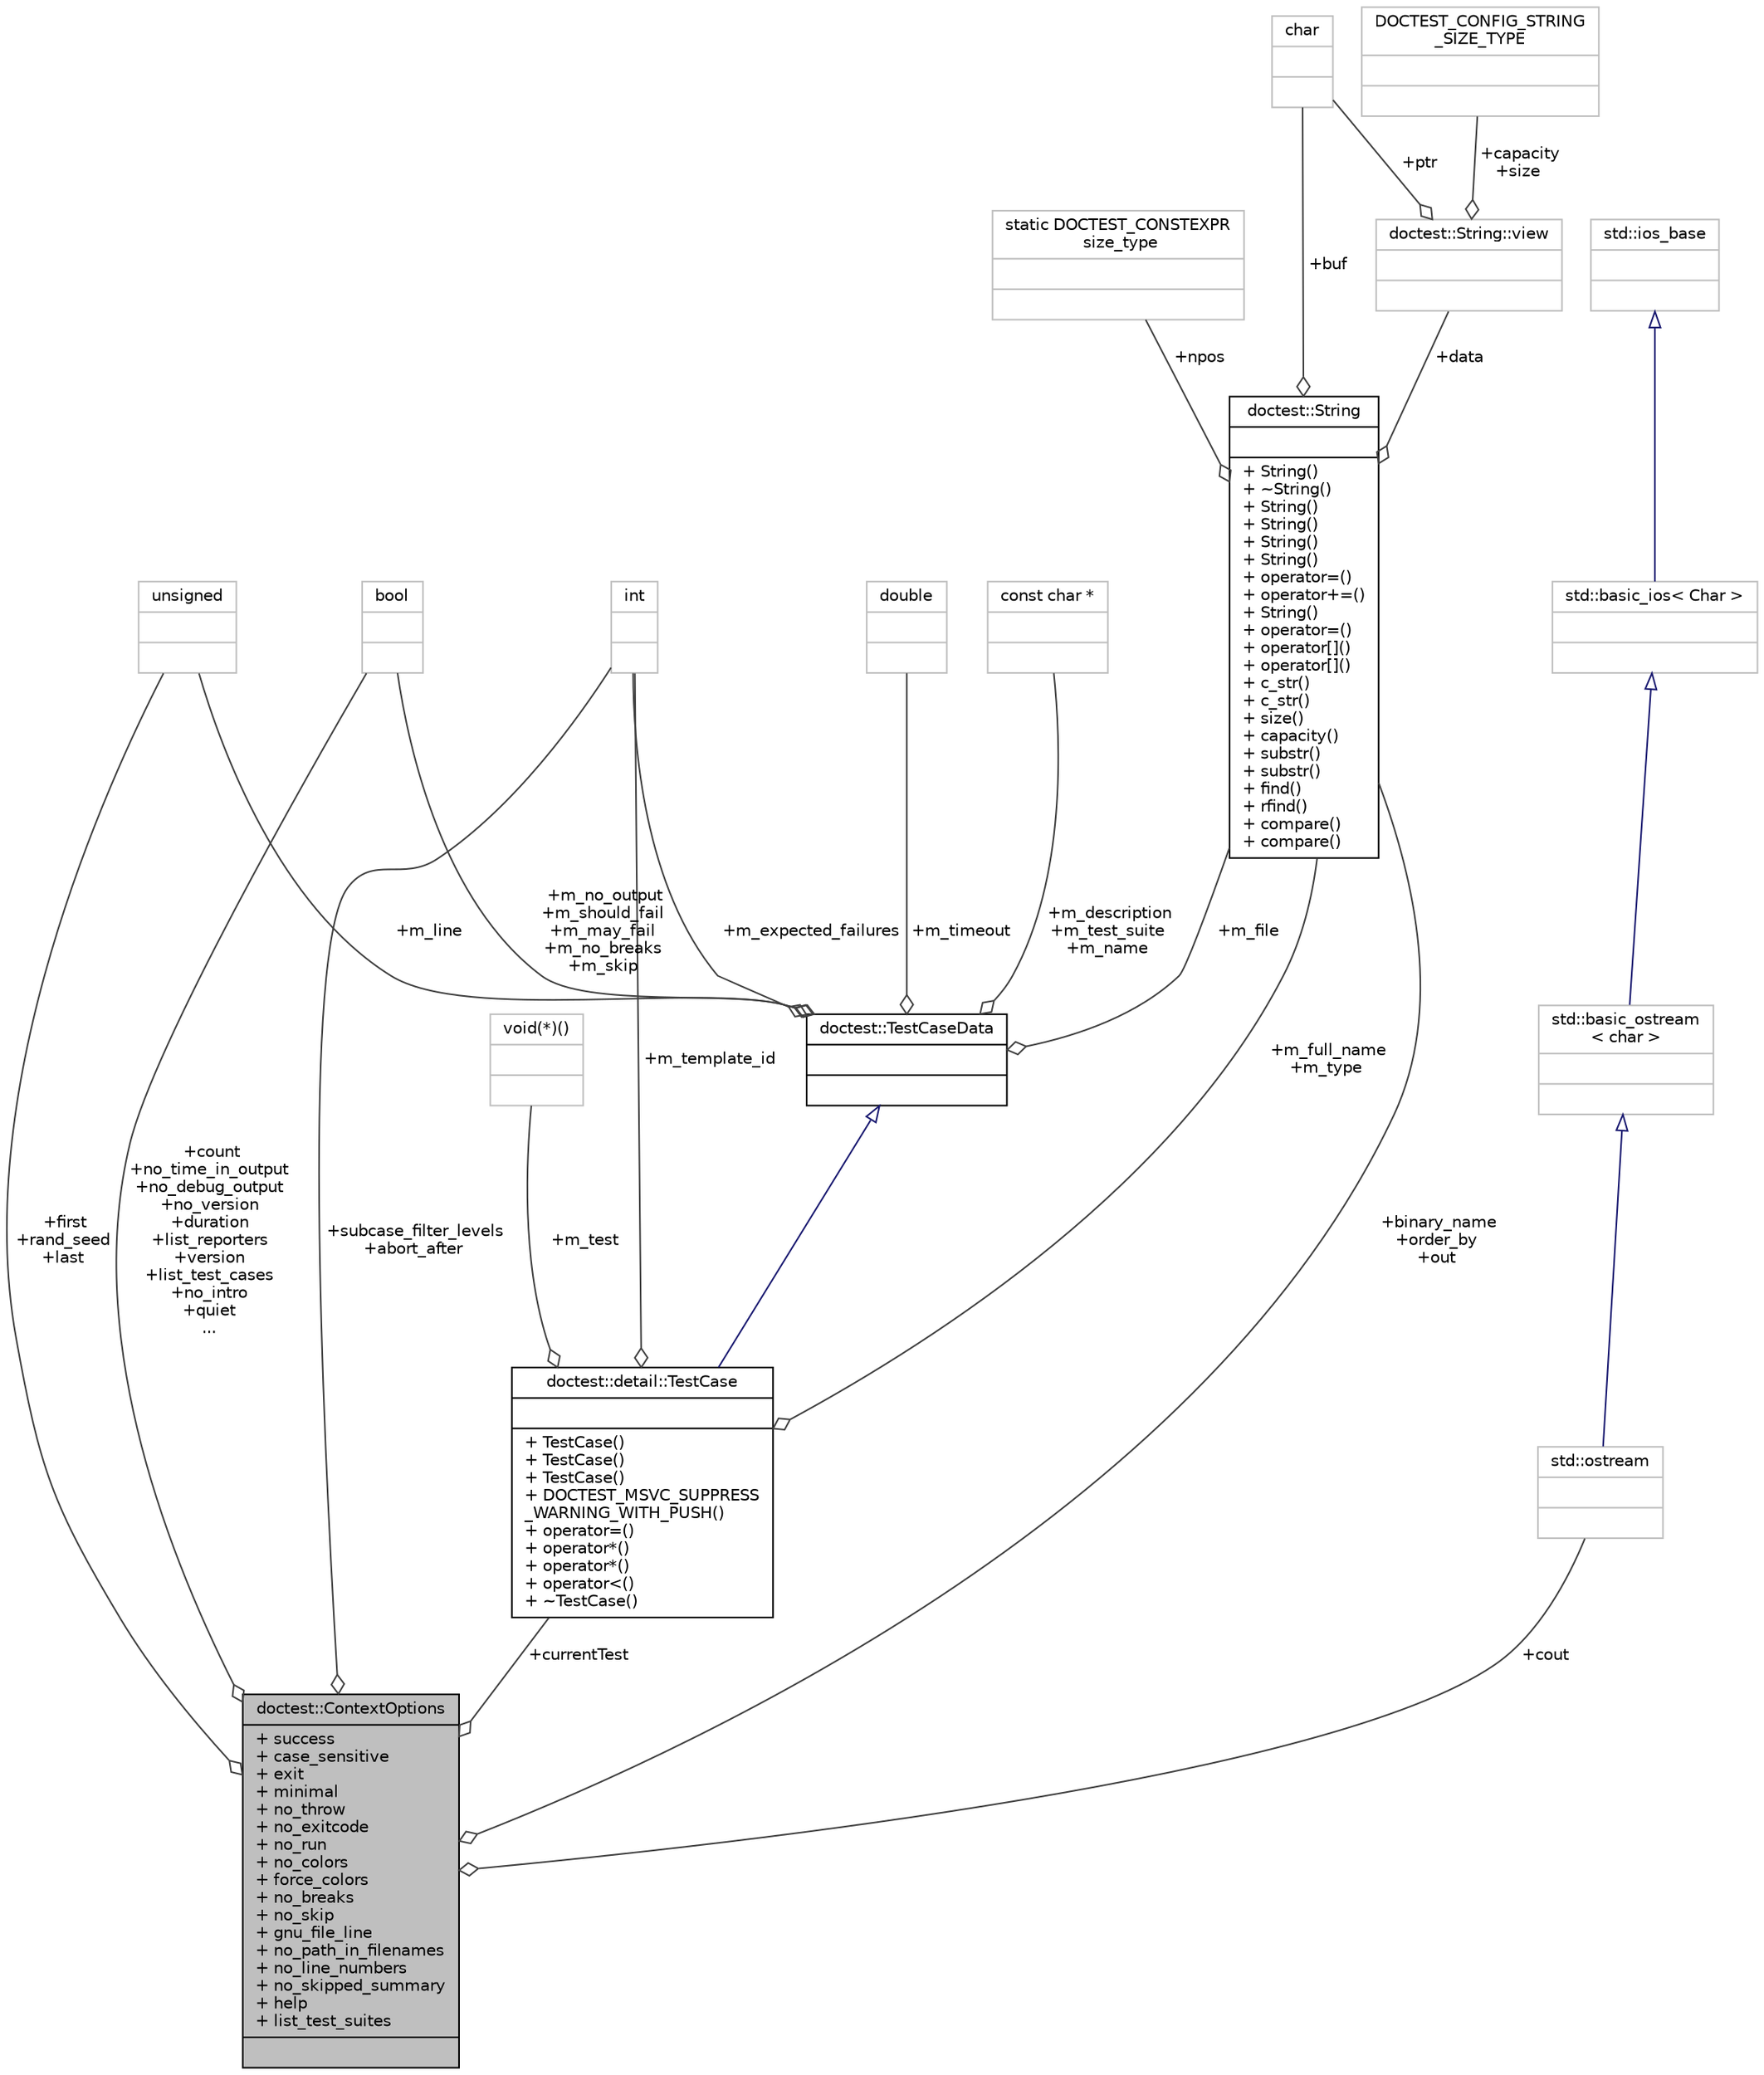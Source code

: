 digraph "doctest::ContextOptions"
{
 // LATEX_PDF_SIZE
  edge [fontname="Helvetica",fontsize="10",labelfontname="Helvetica",labelfontsize="10"];
  node [fontname="Helvetica",fontsize="10",shape=record];
  Node1 [label="{doctest::ContextOptions\n|+ success\l+ case_sensitive\l+ exit\l+ minimal\l+ no_throw\l+ no_exitcode\l+ no_run\l+ no_colors\l+ force_colors\l+ no_breaks\l+ no_skip\l+ gnu_file_line\l+ no_path_in_filenames\l+ no_line_numbers\l+ no_skipped_summary\l+ help\l+ list_test_suites\l|}",height=0.2,width=0.4,color="black", fillcolor="grey75", style="filled", fontcolor="black",tooltip="OCLINT too many fields."];
  Node2 -> Node1 [color="grey25",fontsize="10",style="solid",label=" +binary_name\n+order_by\n+out" ,arrowhead="odiamond",fontname="Helvetica"];
  Node2 [label="{doctest::String\n||+ String()\l+ ~String()\l+ String()\l+ String()\l+ String()\l+ String()\l+ operator=()\l+ operator+=()\l+ String()\l+ operator=()\l+ operator[]()\l+ operator[]()\l+ c_str()\l+ c_str()\l+ size()\l+ capacity()\l+ substr()\l+ substr()\l+ find()\l+ rfind()\l+ compare()\l+ compare()\l}",height=0.2,width=0.4,color="black", fillcolor="white", style="filled",URL="$classdoctest_1_1String.html",tooltip=" "];
  Node3 -> Node2 [color="grey25",fontsize="10",style="solid",label=" +npos" ,arrowhead="odiamond",fontname="Helvetica"];
  Node3 [label="{static DOCTEST_CONSTEXPR\l size_type\n||}",height=0.2,width=0.4,color="grey75", fillcolor="white", style="filled",tooltip=" "];
  Node4 -> Node2 [color="grey25",fontsize="10",style="solid",label=" +data" ,arrowhead="odiamond",fontname="Helvetica"];
  Node4 [label="{doctest::String::view\n||}",height=0.2,width=0.4,color="grey75", fillcolor="white", style="filled",tooltip="OCLINT avoid private static members."];
  Node5 -> Node4 [color="grey25",fontsize="10",style="solid",label=" +ptr" ,arrowhead="odiamond",fontname="Helvetica"];
  Node5 [label="{char\n||}",height=0.2,width=0.4,color="grey75", fillcolor="white", style="filled",tooltip=" "];
  Node6 -> Node4 [color="grey25",fontsize="10",style="solid",label=" +capacity\n+size" ,arrowhead="odiamond",fontname="Helvetica"];
  Node6 [label="{DOCTEST_CONFIG_STRING\l_SIZE_TYPE\n||}",height=0.2,width=0.4,color="grey75", fillcolor="white", style="filled",tooltip=" "];
  Node5 -> Node2 [color="grey25",fontsize="10",style="solid",label=" +buf" ,arrowhead="odiamond",fontname="Helvetica"];
  Node7 -> Node1 [color="grey25",fontsize="10",style="solid",label=" +subcase_filter_levels\n+abort_after" ,arrowhead="odiamond",fontname="Helvetica"];
  Node7 [label="{int\n||}",height=0.2,width=0.4,color="grey75", fillcolor="white", style="filled",tooltip=" "];
  Node8 -> Node1 [color="grey25",fontsize="10",style="solid",label=" +count\n+no_time_in_output\n+no_debug_output\n+no_version\n+duration\n+list_reporters\n+version\n+list_test_cases\n+no_intro\n+quiet\n..." ,arrowhead="odiamond",fontname="Helvetica"];
  Node8 [label="{bool\n||}",height=0.2,width=0.4,color="grey75", fillcolor="white", style="filled",tooltip=" "];
  Node9 -> Node1 [color="grey25",fontsize="10",style="solid",label=" +currentTest" ,arrowhead="odiamond",fontname="Helvetica"];
  Node9 [label="{doctest::detail::TestCase\n||+ TestCase()\l+ TestCase()\l+ TestCase()\l+ DOCTEST_MSVC_SUPPRESS\l_WARNING_WITH_PUSH()\l+ operator=()\l+ operator*()\l+ operator*()\l+ operator\<()\l+ ~TestCase()\l}",height=0.2,width=0.4,color="black", fillcolor="white", style="filled",URL="$structdoctest_1_1detail_1_1TestCase.html",tooltip=" "];
  Node10 -> Node9 [dir="back",color="midnightblue",fontsize="10",style="solid",arrowtail="onormal",fontname="Helvetica"];
  Node10 [label="{doctest::TestCaseData\n||}",height=0.2,width=0.4,color="black", fillcolor="white", style="filled",URL="$structdoctest_1_1TestCaseData.html",tooltip=" "];
  Node11 -> Node10 [color="grey25",fontsize="10",style="solid",label=" +m_timeout" ,arrowhead="odiamond",fontname="Helvetica"];
  Node11 [label="{double\n||}",height=0.2,width=0.4,color="grey75", fillcolor="white", style="filled",tooltip=" "];
  Node2 -> Node10 [color="grey25",fontsize="10",style="solid",label=" +m_file" ,arrowhead="odiamond",fontname="Helvetica"];
  Node7 -> Node10 [color="grey25",fontsize="10",style="solid",label=" +m_expected_failures" ,arrowhead="odiamond",fontname="Helvetica"];
  Node8 -> Node10 [color="grey25",fontsize="10",style="solid",label=" +m_no_output\n+m_should_fail\n+m_may_fail\n+m_no_breaks\n+m_skip" ,arrowhead="odiamond",fontname="Helvetica"];
  Node12 -> Node10 [color="grey25",fontsize="10",style="solid",label=" +m_description\n+m_test_suite\n+m_name" ,arrowhead="odiamond",fontname="Helvetica"];
  Node12 [label="{const char *\n||}",height=0.2,width=0.4,color="grey75", fillcolor="white", style="filled",tooltip=" "];
  Node13 -> Node10 [color="grey25",fontsize="10",style="solid",label=" +m_line" ,arrowhead="odiamond",fontname="Helvetica"];
  Node13 [label="{unsigned\n||}",height=0.2,width=0.4,color="grey75", fillcolor="white", style="filled",tooltip=" "];
  Node2 -> Node9 [color="grey25",fontsize="10",style="solid",label=" +m_full_name\n+m_type" ,arrowhead="odiamond",fontname="Helvetica"];
  Node14 -> Node9 [color="grey25",fontsize="10",style="solid",label=" +m_test" ,arrowhead="odiamond",fontname="Helvetica"];
  Node14 [label="{void(*)()\n||}",height=0.2,width=0.4,color="grey75", fillcolor="white", style="filled",tooltip=" "];
  Node7 -> Node9 [color="grey25",fontsize="10",style="solid",label=" +m_template_id" ,arrowhead="odiamond",fontname="Helvetica"];
  Node13 -> Node1 [color="grey25",fontsize="10",style="solid",label=" +first\n+rand_seed\n+last" ,arrowhead="odiamond",fontname="Helvetica"];
  Node15 -> Node1 [color="grey25",fontsize="10",style="solid",label=" +cout" ,arrowhead="odiamond",fontname="Helvetica"];
  Node15 [label="{std::ostream\n||}",height=0.2,width=0.4,color="grey75", fillcolor="white", style="filled",tooltip="STL class."];
  Node16 -> Node15 [dir="back",color="midnightblue",fontsize="10",style="solid",arrowtail="onormal",fontname="Helvetica"];
  Node16 [label="{std::basic_ostream\l\< char \>\n||}",height=0.2,width=0.4,color="grey75", fillcolor="white", style="filled",tooltip="STL class."];
  Node17 -> Node16 [dir="back",color="midnightblue",fontsize="10",style="solid",arrowtail="onormal",fontname="Helvetica"];
  Node17 [label="{std::basic_ios\< Char \>\n||}",height=0.2,width=0.4,color="grey75", fillcolor="white", style="filled",tooltip="STL class."];
  Node18 -> Node17 [dir="back",color="midnightblue",fontsize="10",style="solid",arrowtail="onormal",fontname="Helvetica"];
  Node18 [label="{std::ios_base\n||}",height=0.2,width=0.4,color="grey75", fillcolor="white", style="filled",tooltip="STL class."];
}
